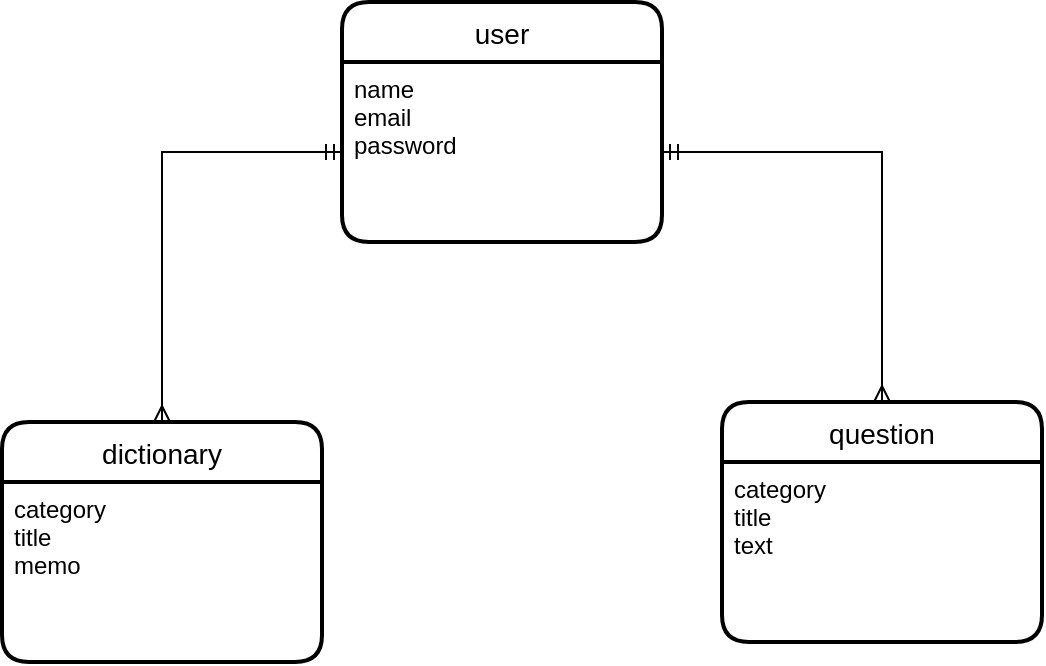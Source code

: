 <mxfile version="13.10.0" type="embed">
    <diagram id="pDuyRLvhM-MkMP_ccc5e" name="Page-1">
        <mxGraphModel dx="728" dy="570" grid="1" gridSize="10" guides="1" tooltips="1" connect="1" arrows="1" fold="1" page="1" pageScale="1" pageWidth="827" pageHeight="1169" math="0" shadow="0">
            <root>
                <mxCell id="0"/>
                <mxCell id="1" parent="0"/>
                <mxCell id="2" value="user" style="swimlane;childLayout=stackLayout;horizontal=1;startSize=30;horizontalStack=0;rounded=1;fontSize=14;fontStyle=0;strokeWidth=2;resizeParent=0;resizeLast=1;shadow=0;dashed=0;align=center;" parent="1" vertex="1">
                    <mxGeometry x="290" y="110" width="160" height="120" as="geometry"/>
                </mxCell>
                <mxCell id="3" value="name&#10;email&#10;password" style="align=left;strokeColor=none;fillColor=none;spacingLeft=4;fontSize=12;verticalAlign=top;resizable=0;rotatable=0;part=1;" parent="2" vertex="1">
                    <mxGeometry y="30" width="160" height="90" as="geometry"/>
                </mxCell>
                <mxCell id="7" value="dictionary" style="swimlane;childLayout=stackLayout;horizontal=1;startSize=30;horizontalStack=0;rounded=1;fontSize=14;fontStyle=0;strokeWidth=2;resizeParent=0;resizeLast=1;shadow=0;dashed=0;align=center;" parent="1" vertex="1">
                    <mxGeometry x="120" y="320" width="160" height="120" as="geometry"/>
                </mxCell>
                <mxCell id="8" value="category&#10;title&#10;memo&#10;&#10;" style="align=left;strokeColor=none;fillColor=none;spacingLeft=4;fontSize=12;verticalAlign=top;resizable=0;rotatable=0;part=1;" parent="7" vertex="1">
                    <mxGeometry y="30" width="160" height="90" as="geometry"/>
                </mxCell>
                <mxCell id="9" style="edgeStyle=orthogonalEdgeStyle;rounded=0;orthogonalLoop=1;jettySize=auto;html=1;exitX=0;exitY=0.5;exitDx=0;exitDy=0;entryX=0.5;entryY=0;entryDx=0;entryDy=0;endArrow=ERmany;endFill=0;startArrow=ERmandOne;startFill=0;" parent="1" source="3" target="7" edge="1">
                    <mxGeometry relative="1" as="geometry"/>
                </mxCell>
                <mxCell id="10" value="question" style="swimlane;childLayout=stackLayout;horizontal=1;startSize=30;horizontalStack=0;rounded=1;fontSize=14;fontStyle=0;strokeWidth=2;resizeParent=0;resizeLast=1;shadow=0;dashed=0;align=center;" vertex="1" parent="1">
                    <mxGeometry x="480" y="310" width="160" height="120" as="geometry"/>
                </mxCell>
                <mxCell id="11" value="category&#10;title&#10;text" style="align=left;strokeColor=none;fillColor=none;spacingLeft=4;fontSize=12;verticalAlign=top;resizable=0;rotatable=0;part=1;" vertex="1" parent="10">
                    <mxGeometry y="30" width="160" height="90" as="geometry"/>
                </mxCell>
                <mxCell id="12" style="edgeStyle=orthogonalEdgeStyle;rounded=0;orthogonalLoop=1;jettySize=auto;html=1;exitX=1;exitY=0.5;exitDx=0;exitDy=0;entryX=0.5;entryY=0;entryDx=0;entryDy=0;endArrow=ERmany;endFill=0;startArrow=ERmandOne;startFill=0;" edge="1" parent="1" source="3" target="10">
                    <mxGeometry relative="1" as="geometry"/>
                </mxCell>
            </root>
        </mxGraphModel>
    </diagram>
</mxfile>